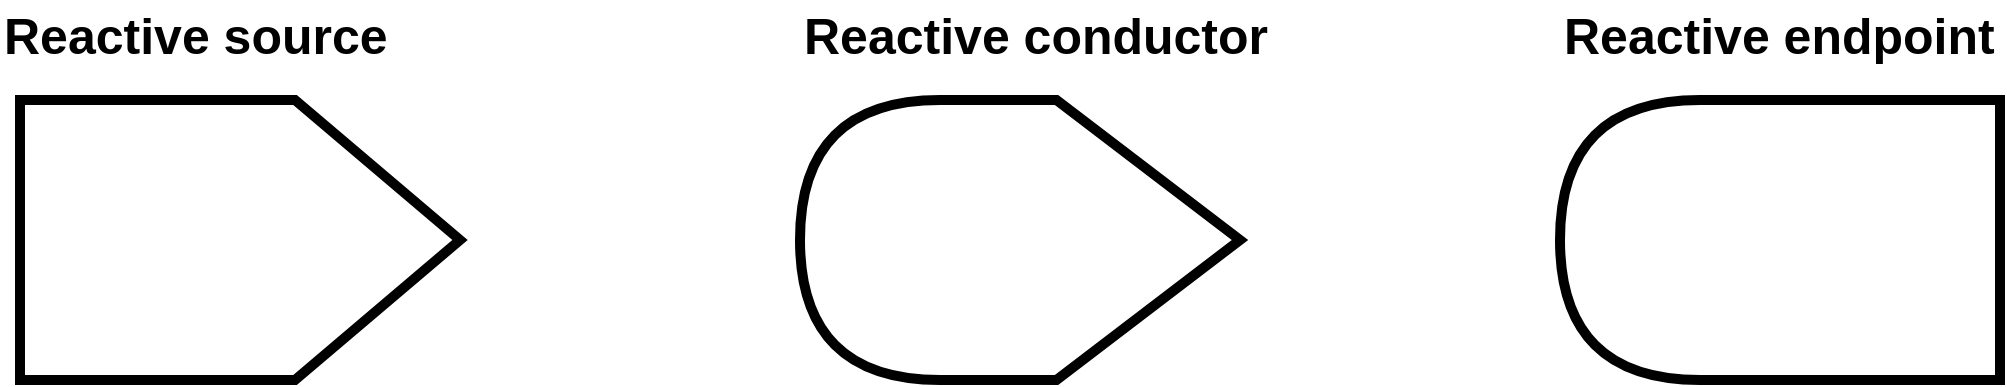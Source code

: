 <mxfile version="12.2.6" type="device" pages="1"><diagram id="rBOfzdor2YwvhJQNkZ3_" name="Page-1"><mxGraphModel dx="1372" dy="742" grid="1" gridSize="10" guides="1" tooltips="1" connect="1" arrows="1" fold="1" page="1" pageScale="1" pageWidth="1169" pageHeight="827" math="0" shadow="0"><root><mxCell id="0"/><mxCell id="1" parent="0"/><mxCell id="Gzo5kaedxqcbZ-jostde-19" value="&lt;b style=&quot;font-size: 25px;&quot;&gt;Reactive conductor&lt;/b&gt;" style="text;html=1;resizable=0;points=[];autosize=1;align=left;verticalAlign=top;spacingTop=-4;fontSize=25;" parent="1" vertex="1"><mxGeometry x="450" y="250" width="130" height="20" as="geometry"/></mxCell><mxCell id="Gzo5kaedxqcbZ-jostde-20" value="Reactive source" style="text;html=1;resizable=0;points=[];autosize=1;align=left;verticalAlign=top;spacingTop=-4;fontStyle=1;fontSize=25;" parent="1" vertex="1"><mxGeometry x="50" y="250" width="100" height="20" as="geometry"/></mxCell><mxCell id="JA3LyeT1GsJn0Aaghfn3-4" value="" style="shape=display;whiteSpace=wrap;html=1;rotation=180;size=0.417;strokeWidth=5;" parent="1" vertex="1"><mxGeometry x="450" y="300" width="220" height="140" as="geometry"/></mxCell><mxCell id="JA3LyeT1GsJn0Aaghfn3-5" value="&lt;b style=&quot;font-size: 25px;&quot;&gt;Reactive endpoint&lt;/b&gt;" style="text;html=1;resizable=0;points=[];autosize=1;align=left;verticalAlign=top;spacingTop=-4;fontSize=25;" parent="1" vertex="1"><mxGeometry x="830" y="250" width="120" height="20" as="geometry"/></mxCell><mxCell id="ZN0ECLyqqumk7qCPh1uq-2" value="" style="shape=offPageConnector;whiteSpace=wrap;html=1;rotation=-90;strokeWidth=5;" vertex="1" parent="1"><mxGeometry x="100" y="260" width="140" height="220" as="geometry"/></mxCell><mxCell id="ZN0ECLyqqumk7qCPh1uq-3" value="" style="shape=delay;whiteSpace=wrap;html=1;rotation=180;strokeWidth=5;" vertex="1" parent="1"><mxGeometry x="830" y="300" width="220" height="140" as="geometry"/></mxCell></root></mxGraphModel></diagram></mxfile>